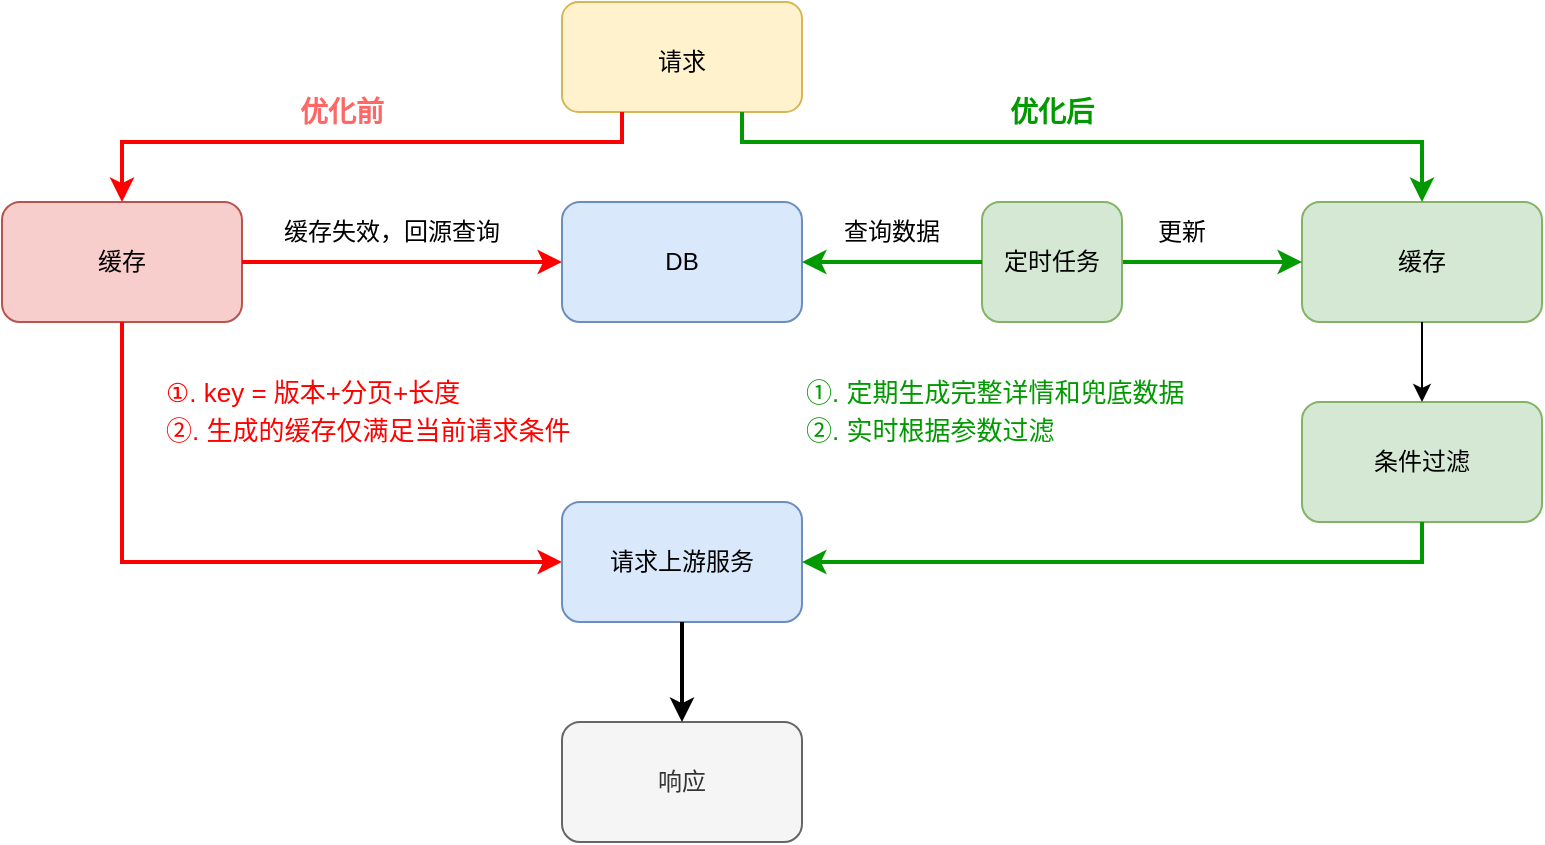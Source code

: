 <mxfile version="20.8.16" type="github">
  <diagram name="第 1 页" id="xoaxoxbruZANcRrK3hBC">
    <mxGraphModel dx="1434" dy="-381" grid="1" gridSize="10" guides="1" tooltips="1" connect="1" arrows="1" fold="1" page="1" pageScale="1" pageWidth="827" pageHeight="1169" math="0" shadow="0">
      <root>
        <mxCell id="0" />
        <mxCell id="1" parent="0" />
        <mxCell id="nhiDoFrihD8EbAkgMuqm-1" value="" style="group" parent="1" vertex="1" connectable="0">
          <mxGeometry x="40" y="1310" width="770" height="310" as="geometry" />
        </mxCell>
        <mxCell id="nhiDoFrihD8EbAkgMuqm-2" value="&lt;font style=&quot;font-size: 12px;&quot;&gt;请求&lt;/font&gt;" style="rounded=1;whiteSpace=wrap;html=1;fontSize=16;fillColor=#fff2cc;strokeColor=#d6b656;" parent="nhiDoFrihD8EbAkgMuqm-1" vertex="1">
          <mxGeometry x="280" width="120" height="55" as="geometry" />
        </mxCell>
        <mxCell id="nhiDoFrihD8EbAkgMuqm-3" value="&lt;font style=&quot;font-size: 12px;&quot;&gt;缓存&lt;/font&gt;" style="rounded=1;whiteSpace=wrap;html=1;fontSize=12;fillColor=#f8cecc;strokeColor=#b85450;" parent="nhiDoFrihD8EbAkgMuqm-1" vertex="1">
          <mxGeometry y="100" width="120" height="60" as="geometry" />
        </mxCell>
        <mxCell id="nhiDoFrihD8EbAkgMuqm-4" value="&lt;font style=&quot;font-size: 12px;&quot;&gt;缓存&lt;/font&gt;" style="rounded=1;whiteSpace=wrap;html=1;fontSize=12;fillColor=#d5e8d4;strokeColor=#82b366;" parent="nhiDoFrihD8EbAkgMuqm-1" vertex="1">
          <mxGeometry x="650" y="100" width="120" height="60" as="geometry" />
        </mxCell>
        <mxCell id="nhiDoFrihD8EbAkgMuqm-5" value="" style="edgeStyle=orthogonalEdgeStyle;rounded=0;orthogonalLoop=1;jettySize=auto;html=1;strokeColor=#009900;strokeWidth=2;fontSize=12;endArrow=classic;endFill=1;" parent="nhiDoFrihD8EbAkgMuqm-1" source="nhiDoFrihD8EbAkgMuqm-6" target="nhiDoFrihD8EbAkgMuqm-4" edge="1">
          <mxGeometry relative="1" as="geometry" />
        </mxCell>
        <mxCell id="nhiDoFrihD8EbAkgMuqm-6" value="&lt;font style=&quot;font-size: 12px;&quot;&gt;定时任务&lt;/font&gt;" style="rounded=1;whiteSpace=wrap;html=1;fontSize=12;fillColor=#d5e8d4;strokeColor=#82b366;" parent="nhiDoFrihD8EbAkgMuqm-1" vertex="1">
          <mxGeometry x="490" y="100" width="70" height="60" as="geometry" />
        </mxCell>
        <mxCell id="nhiDoFrihD8EbAkgMuqm-7" value="" style="endArrow=classic;html=1;rounded=0;fontSize=12;exitX=0.25;exitY=1;exitDx=0;exitDy=0;entryX=0.5;entryY=0;entryDx=0;entryDy=0;strokeColor=#FF0000;strokeWidth=2;endFill=1;" parent="nhiDoFrihD8EbAkgMuqm-1" source="nhiDoFrihD8EbAkgMuqm-2" target="nhiDoFrihD8EbAkgMuqm-3" edge="1">
          <mxGeometry width="50" height="50" relative="1" as="geometry">
            <mxPoint x="290" y="190" as="sourcePoint" />
            <mxPoint x="340" y="140" as="targetPoint" />
            <Array as="points">
              <mxPoint x="310" y="70" />
              <mxPoint x="60" y="70" />
            </Array>
          </mxGeometry>
        </mxCell>
        <mxCell id="nhiDoFrihD8EbAkgMuqm-8" value="" style="endArrow=classic;html=1;rounded=0;strokeColor=#009900;strokeWidth=2;fontSize=12;exitX=0.75;exitY=1;exitDx=0;exitDy=0;entryX=0.5;entryY=0;entryDx=0;entryDy=0;" parent="nhiDoFrihD8EbAkgMuqm-1" source="nhiDoFrihD8EbAkgMuqm-2" target="nhiDoFrihD8EbAkgMuqm-4" edge="1">
          <mxGeometry width="50" height="50" relative="1" as="geometry">
            <mxPoint x="290" y="190" as="sourcePoint" />
            <mxPoint x="340" y="140" as="targetPoint" />
            <Array as="points">
              <mxPoint x="370" y="70" />
              <mxPoint x="710" y="70" />
            </Array>
          </mxGeometry>
        </mxCell>
        <mxCell id="nhiDoFrihD8EbAkgMuqm-9" value="" style="endArrow=classic;html=1;rounded=0;strokeColor=#FF0000;strokeWidth=2;fontSize=12;exitX=0.5;exitY=1;exitDx=0;exitDy=0;entryX=0;entryY=0.5;entryDx=0;entryDy=0;" parent="nhiDoFrihD8EbAkgMuqm-1" source="nhiDoFrihD8EbAkgMuqm-3" target="nhiDoFrihD8EbAkgMuqm-15" edge="1">
          <mxGeometry width="50" height="50" relative="1" as="geometry">
            <mxPoint x="360" y="200" as="sourcePoint" />
            <mxPoint x="210" y="270" as="targetPoint" />
            <Array as="points">
              <mxPoint x="60" y="280" />
            </Array>
          </mxGeometry>
        </mxCell>
        <mxCell id="nhiDoFrihD8EbAkgMuqm-10" value="优化前" style="text;html=1;strokeColor=none;fillColor=none;align=center;verticalAlign=middle;whiteSpace=wrap;rounded=0;dashed=1;fontSize=14;fontColor=#FF6666;fontStyle=1" parent="nhiDoFrihD8EbAkgMuqm-1" vertex="1">
          <mxGeometry x="140" y="40" width="60" height="30" as="geometry" />
        </mxCell>
        <mxCell id="nhiDoFrihD8EbAkgMuqm-11" value="优化后" style="text;html=1;strokeColor=none;fillColor=none;align=center;verticalAlign=middle;whiteSpace=wrap;rounded=0;dashed=1;fontSize=14;fontColor=#009900;fontStyle=1" parent="nhiDoFrihD8EbAkgMuqm-1" vertex="1">
          <mxGeometry x="495" y="40" width="60" height="30" as="geometry" />
        </mxCell>
        <mxCell id="nhiDoFrihD8EbAkgMuqm-12" value="&lt;font style=&quot;font-size: 12px;&quot;&gt;DB&lt;/font&gt;" style="rounded=1;whiteSpace=wrap;html=1;fontSize=12;fillColor=#dae8fc;strokeColor=#6c8ebf;" parent="nhiDoFrihD8EbAkgMuqm-1" vertex="1">
          <mxGeometry x="280" y="100" width="120" height="60" as="geometry" />
        </mxCell>
        <mxCell id="nhiDoFrihD8EbAkgMuqm-15" value="请求上游服务" style="rounded=1;whiteSpace=wrap;html=1;fontSize=12;fillColor=#dae8fc;strokeColor=#6c8ebf;" parent="nhiDoFrihD8EbAkgMuqm-1" vertex="1">
          <mxGeometry x="280" y="250" width="120" height="60" as="geometry" />
        </mxCell>
        <mxCell id="nhiDoFrihD8EbAkgMuqm-16" value="&lt;font style=&quot;font-size: 12px;&quot;&gt;条件过滤&lt;/font&gt;" style="rounded=1;whiteSpace=wrap;html=1;fontSize=12;fillColor=#d5e8d4;strokeColor=#82b366;" parent="nhiDoFrihD8EbAkgMuqm-1" vertex="1">
          <mxGeometry x="650" y="200" width="120" height="60" as="geometry" />
        </mxCell>
        <mxCell id="nhiDoFrihD8EbAkgMuqm-17" value="" style="edgeStyle=orthogonalEdgeStyle;rounded=0;orthogonalLoop=1;jettySize=auto;html=1;" parent="nhiDoFrihD8EbAkgMuqm-1" source="nhiDoFrihD8EbAkgMuqm-4" target="nhiDoFrihD8EbAkgMuqm-16" edge="1">
          <mxGeometry relative="1" as="geometry" />
        </mxCell>
        <mxCell id="nhiDoFrihD8EbAkgMuqm-18" value="" style="endArrow=classic;html=1;rounded=0;strokeColor=#009900;strokeWidth=2;fontSize=12;entryX=1;entryY=0.5;entryDx=0;entryDy=0;" parent="nhiDoFrihD8EbAkgMuqm-1" edge="1">
          <mxGeometry width="50" height="50" relative="1" as="geometry">
            <mxPoint x="710" y="260" as="sourcePoint" />
            <mxPoint x="400.0" y="280" as="targetPoint" />
            <Array as="points">
              <mxPoint x="710" y="280" />
            </Array>
          </mxGeometry>
        </mxCell>
        <mxCell id="nhiDoFrihD8EbAkgMuqm-21" value="" style="endArrow=classic;html=1;rounded=0;exitX=1;exitY=0.5;exitDx=0;exitDy=0;entryX=0;entryY=0.5;entryDx=0;entryDy=0;strokeWidth=2;strokeColor=#FF0000;" parent="nhiDoFrihD8EbAkgMuqm-1" source="nhiDoFrihD8EbAkgMuqm-3" target="nhiDoFrihD8EbAkgMuqm-12" edge="1">
          <mxGeometry width="50" height="50" relative="1" as="geometry">
            <mxPoint x="350" y="300" as="sourcePoint" />
            <mxPoint x="400" y="250" as="targetPoint" />
          </mxGeometry>
        </mxCell>
        <mxCell id="nhiDoFrihD8EbAkgMuqm-22" value="更新" style="text;html=1;strokeColor=none;fillColor=none;align=center;verticalAlign=middle;whiteSpace=wrap;rounded=0;" parent="nhiDoFrihD8EbAkgMuqm-1" vertex="1">
          <mxGeometry x="560" y="100" width="60" height="30" as="geometry" />
        </mxCell>
        <mxCell id="nhiDoFrihD8EbAkgMuqm-23" value="" style="endArrow=classic;html=1;rounded=0;exitX=0;exitY=0.5;exitDx=0;exitDy=0;entryX=1;entryY=0.5;entryDx=0;entryDy=0;strokeWidth=2;strokeColor=#009900;" parent="nhiDoFrihD8EbAkgMuqm-1" source="nhiDoFrihD8EbAkgMuqm-6" target="nhiDoFrihD8EbAkgMuqm-12" edge="1">
          <mxGeometry width="50" height="50" relative="1" as="geometry">
            <mxPoint x="480" y="130" as="sourcePoint" />
            <mxPoint x="400" y="250" as="targetPoint" />
          </mxGeometry>
        </mxCell>
        <mxCell id="nhiDoFrihD8EbAkgMuqm-24" value="查询数据" style="text;html=1;strokeColor=none;fillColor=none;align=center;verticalAlign=middle;whiteSpace=wrap;rounded=0;" parent="nhiDoFrihD8EbAkgMuqm-1" vertex="1">
          <mxGeometry x="415" y="100" width="60" height="30" as="geometry" />
        </mxCell>
        <mxCell id="nhiDoFrihD8EbAkgMuqm-47" value="缓存失效，回源查询" style="text;html=1;strokeColor=none;fillColor=none;align=center;verticalAlign=middle;whiteSpace=wrap;rounded=0;" parent="nhiDoFrihD8EbAkgMuqm-1" vertex="1">
          <mxGeometry x="140" y="100" width="110" height="30" as="geometry" />
        </mxCell>
        <mxCell id="nhiDoFrihD8EbAkgMuqm-58" value="&lt;p style=&quot;line-height: 50%; font-size: 13px;&quot;&gt;&lt;font style=&quot;font-size: 13px;&quot;&gt;①. 定期生成完整详情和兜底数据&lt;/font&gt;&lt;/p&gt;&lt;p style=&quot;line-height: 50%; font-size: 13px;&quot;&gt;&lt;font style=&quot;font-size: 13px;&quot;&gt;②. 实时根据参数过滤&lt;/font&gt;&lt;/p&gt;" style="text;html=1;strokeColor=none;fillColor=none;align=left;verticalAlign=middle;whiteSpace=wrap;rounded=0;fontColor=#009900;" parent="nhiDoFrihD8EbAkgMuqm-1" vertex="1">
          <mxGeometry x="400" y="160" width="230" height="90" as="geometry" />
        </mxCell>
        <mxCell id="nhiDoFrihD8EbAkgMuqm-55" value="响应" style="rounded=1;whiteSpace=wrap;html=1;fontSize=12;fillColor=#f5f5f5;fontColor=#333333;strokeColor=#666666;" parent="1" vertex="1">
          <mxGeometry x="320" y="1670" width="120" height="60" as="geometry" />
        </mxCell>
        <mxCell id="nhiDoFrihD8EbAkgMuqm-56" value="" style="edgeStyle=orthogonalEdgeStyle;rounded=0;orthogonalLoop=1;jettySize=auto;html=1;strokeColor=#000000;strokeWidth=2;fontColor=#000000;" parent="1" source="nhiDoFrihD8EbAkgMuqm-15" target="nhiDoFrihD8EbAkgMuqm-55" edge="1">
          <mxGeometry relative="1" as="geometry" />
        </mxCell>
        <mxCell id="nhiDoFrihD8EbAkgMuqm-57" value="&lt;p style=&quot;line-height: 50%; font-size: 13px;&quot;&gt;&lt;font color=&quot;#ff0000&quot; style=&quot;font-size: 13px;&quot;&gt;①. key = 版本+分页+长度&lt;/font&gt;&lt;/p&gt;&lt;p style=&quot;line-height: 50%; font-size: 13px;&quot;&gt;&lt;font color=&quot;#ff0000&quot; style=&quot;font-size: 13px;&quot;&gt;&lt;span style=&quot;font-size: 13px;&quot;&gt;②. 生成的缓存仅满足当前请求条件&lt;/span&gt;&lt;/font&gt;&lt;/p&gt;" style="text;html=1;strokeColor=none;fillColor=none;align=left;verticalAlign=middle;whiteSpace=wrap;rounded=0;fontSize=13;" parent="1" vertex="1">
          <mxGeometry x="120" y="1470" width="210" height="90" as="geometry" />
        </mxCell>
      </root>
    </mxGraphModel>
  </diagram>
</mxfile>
